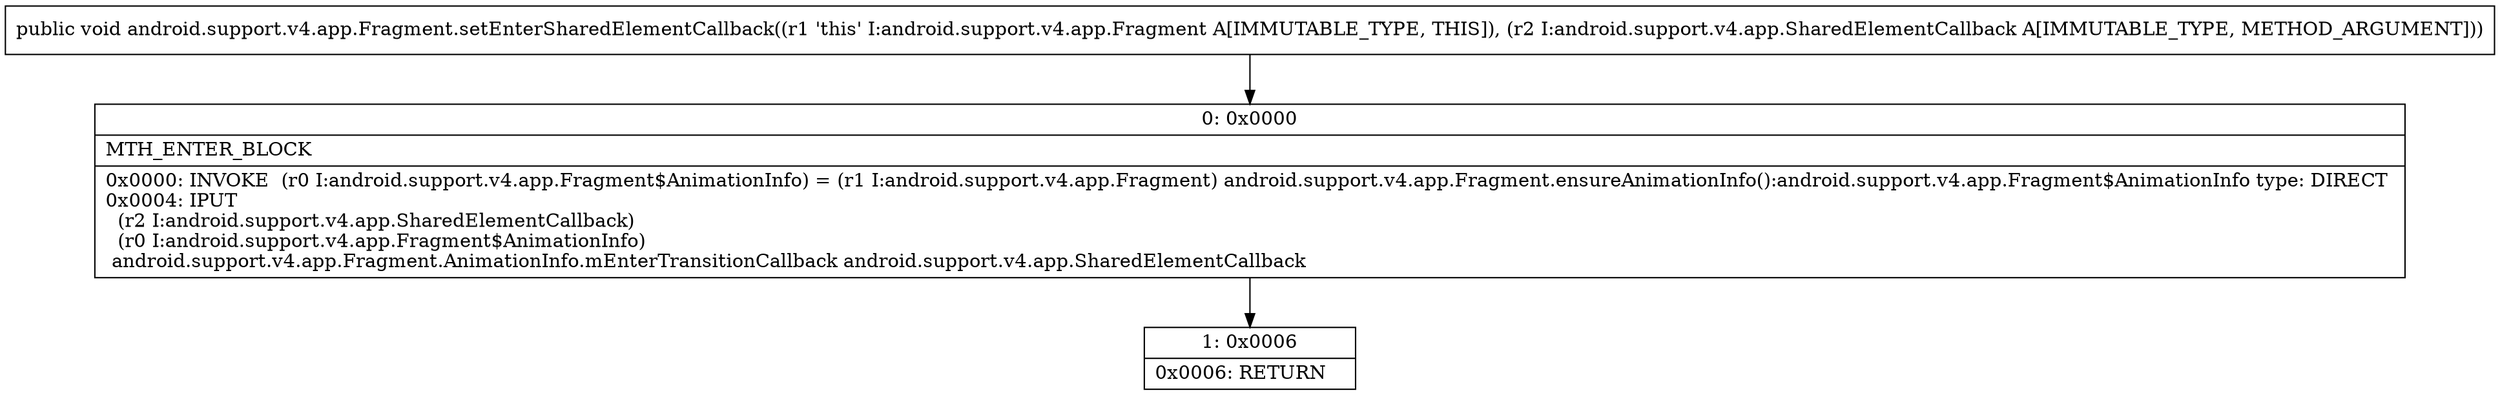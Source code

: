 digraph "CFG forandroid.support.v4.app.Fragment.setEnterSharedElementCallback(Landroid\/support\/v4\/app\/SharedElementCallback;)V" {
Node_0 [shape=record,label="{0\:\ 0x0000|MTH_ENTER_BLOCK\l|0x0000: INVOKE  (r0 I:android.support.v4.app.Fragment$AnimationInfo) = (r1 I:android.support.v4.app.Fragment) android.support.v4.app.Fragment.ensureAnimationInfo():android.support.v4.app.Fragment$AnimationInfo type: DIRECT \l0x0004: IPUT  \l  (r2 I:android.support.v4.app.SharedElementCallback)\l  (r0 I:android.support.v4.app.Fragment$AnimationInfo)\l android.support.v4.app.Fragment.AnimationInfo.mEnterTransitionCallback android.support.v4.app.SharedElementCallback \l}"];
Node_1 [shape=record,label="{1\:\ 0x0006|0x0006: RETURN   \l}"];
MethodNode[shape=record,label="{public void android.support.v4.app.Fragment.setEnterSharedElementCallback((r1 'this' I:android.support.v4.app.Fragment A[IMMUTABLE_TYPE, THIS]), (r2 I:android.support.v4.app.SharedElementCallback A[IMMUTABLE_TYPE, METHOD_ARGUMENT])) }"];
MethodNode -> Node_0;
Node_0 -> Node_1;
}

